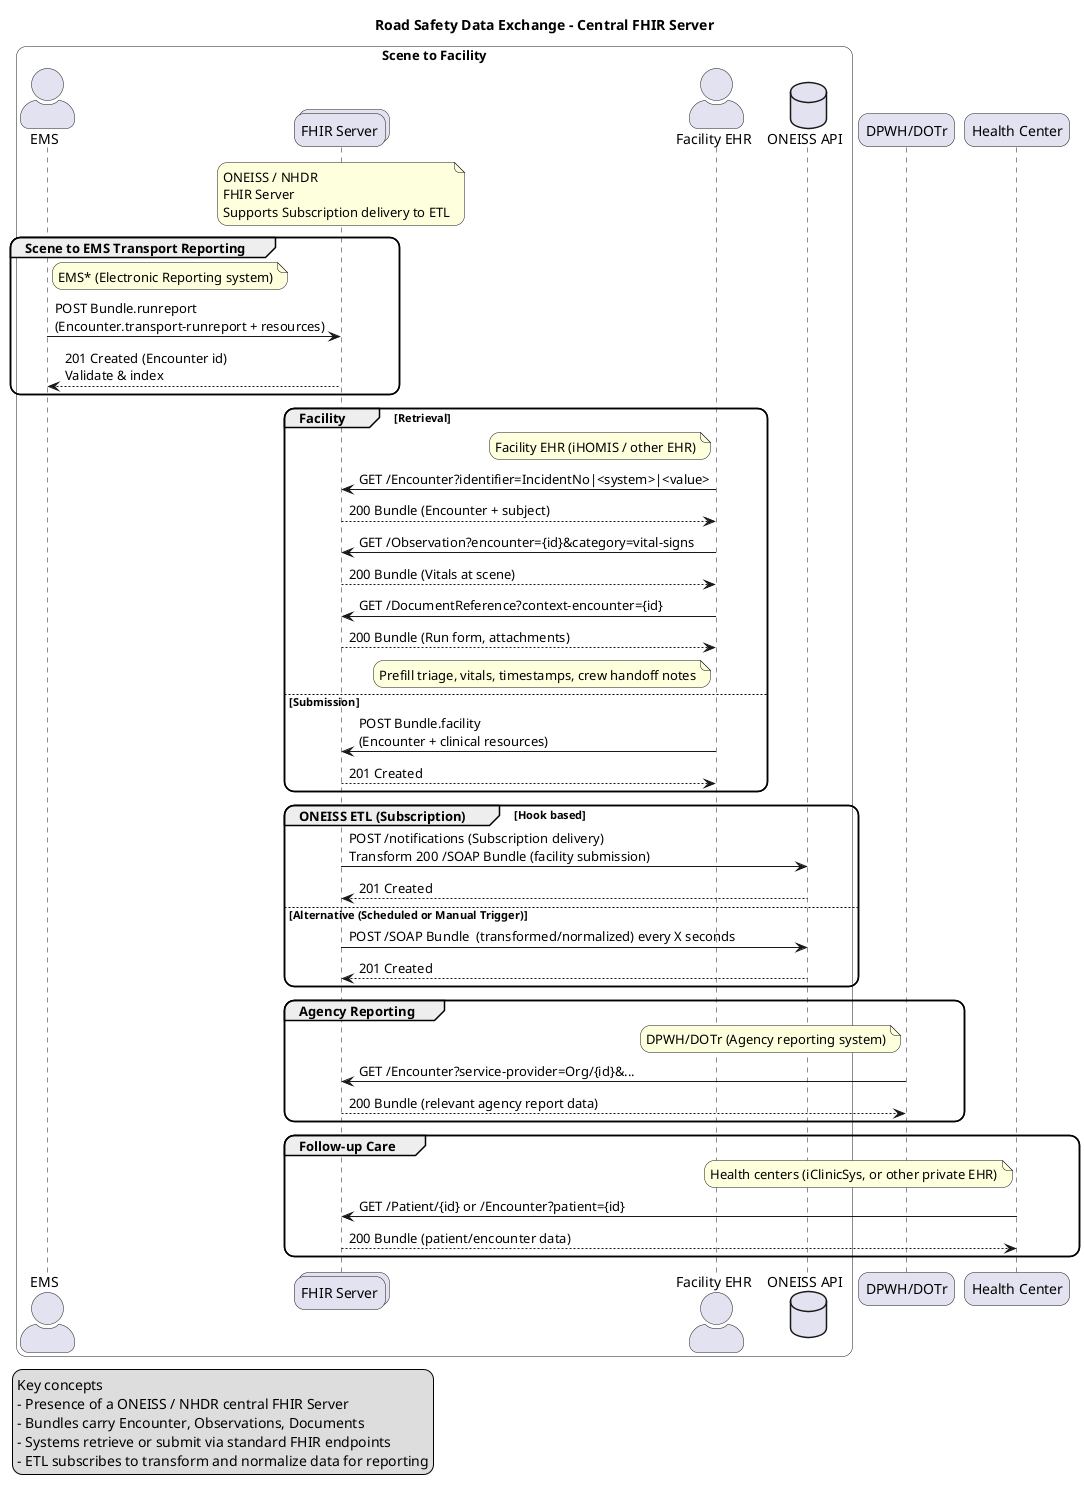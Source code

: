 @startuml
title Road Safety Data Exchange - Central FHIR Server
skinparam actorStyle awesome
skinparam roundcorner 20
box "Scene to Facility" #White
actor EMS
collections FHIR as "FHIR Server"
actor EHR as "Facility EHR"
database ETL as "ONEISS API"
end box
participant DPWH as "DPWH/DOTr"
participant HC as "Health Center"

note over FHIR
ONEISS / NHDR
FHIR Server
Supports Subscription delivery to ETL
end note



group Scene to EMS Transport Reporting
note right of EMS
EMS* (Electronic Reporting system)
end note
    EMS -> FHIR : POST Bundle.runreport\n(Encounter.transport-runreport + resources)
    FHIR --> EMS : 201 Created (Encounter id)\nValidate & index
end

group Facility [Retrieval]
note left of EHR
Facility EHR (iHOMIS / other EHR)
end note
    EHR -> FHIR : GET /Encounter?identifier=IncidentNo|<system>|<value>
    FHIR --> EHR : 200 Bundle (Encounter + subject)

    EHR -> FHIR : GET /Observation?encounter={id}&category=vital-signs
    FHIR --> EHR : 200 Bundle (Vitals at scene)

    EHR -> FHIR : GET /DocumentReference?context-encounter={id}
    FHIR --> EHR : 200 Bundle (Run form, attachments)

    note left of EHR
    Prefill triage, vitals, timestamps, crew handoff notes
    end note
else Submission
    EHR -> FHIR : POST Bundle.facility\n(Encounter + clinical resources)
    FHIR --> EHR : 201 Created
end

group ONEISS ETL (Subscription) [Hook based]
    FHIR -> ETL : POST /notifications (Subscription delivery)\nTransform 200 /SOAP Bundle (facility submission)
    ETL --> FHIR : 201 Created

else Alternative (Scheduled or Manual Trigger)
    FHIR -> ETL : POST /SOAP Bundle  (transformed/normalized) every X seconds
    ETL --> FHIR : 201 Created
end

group Agency Reporting
    note left of DPWH
    DPWH/DOTr (Agency reporting system)
    end note
    DPWH -> FHIR : GET /Encounter?service-provider=Org/{id}&...
    FHIR --> DPWH : 200 Bundle (relevant agency report data)
end

group Follow-up Care
    note left of HC
    Health centers (iClinicSys, or other private EHR)
    end note
    HC -> FHIR : GET /Patient/{id} or /Encounter?patient={id}
    FHIR --> HC : 200 Bundle (patient/encounter data)
end

legend left
Key concepts
- Presence of a ONEISS / NHDR central FHIR Server
- Bundles carry Encounter, Observations, Documents
- Systems retrieve or submit via standard FHIR endpoints
- ETL subscribes to transform and normalize data for reporting
endlegend

@enduml